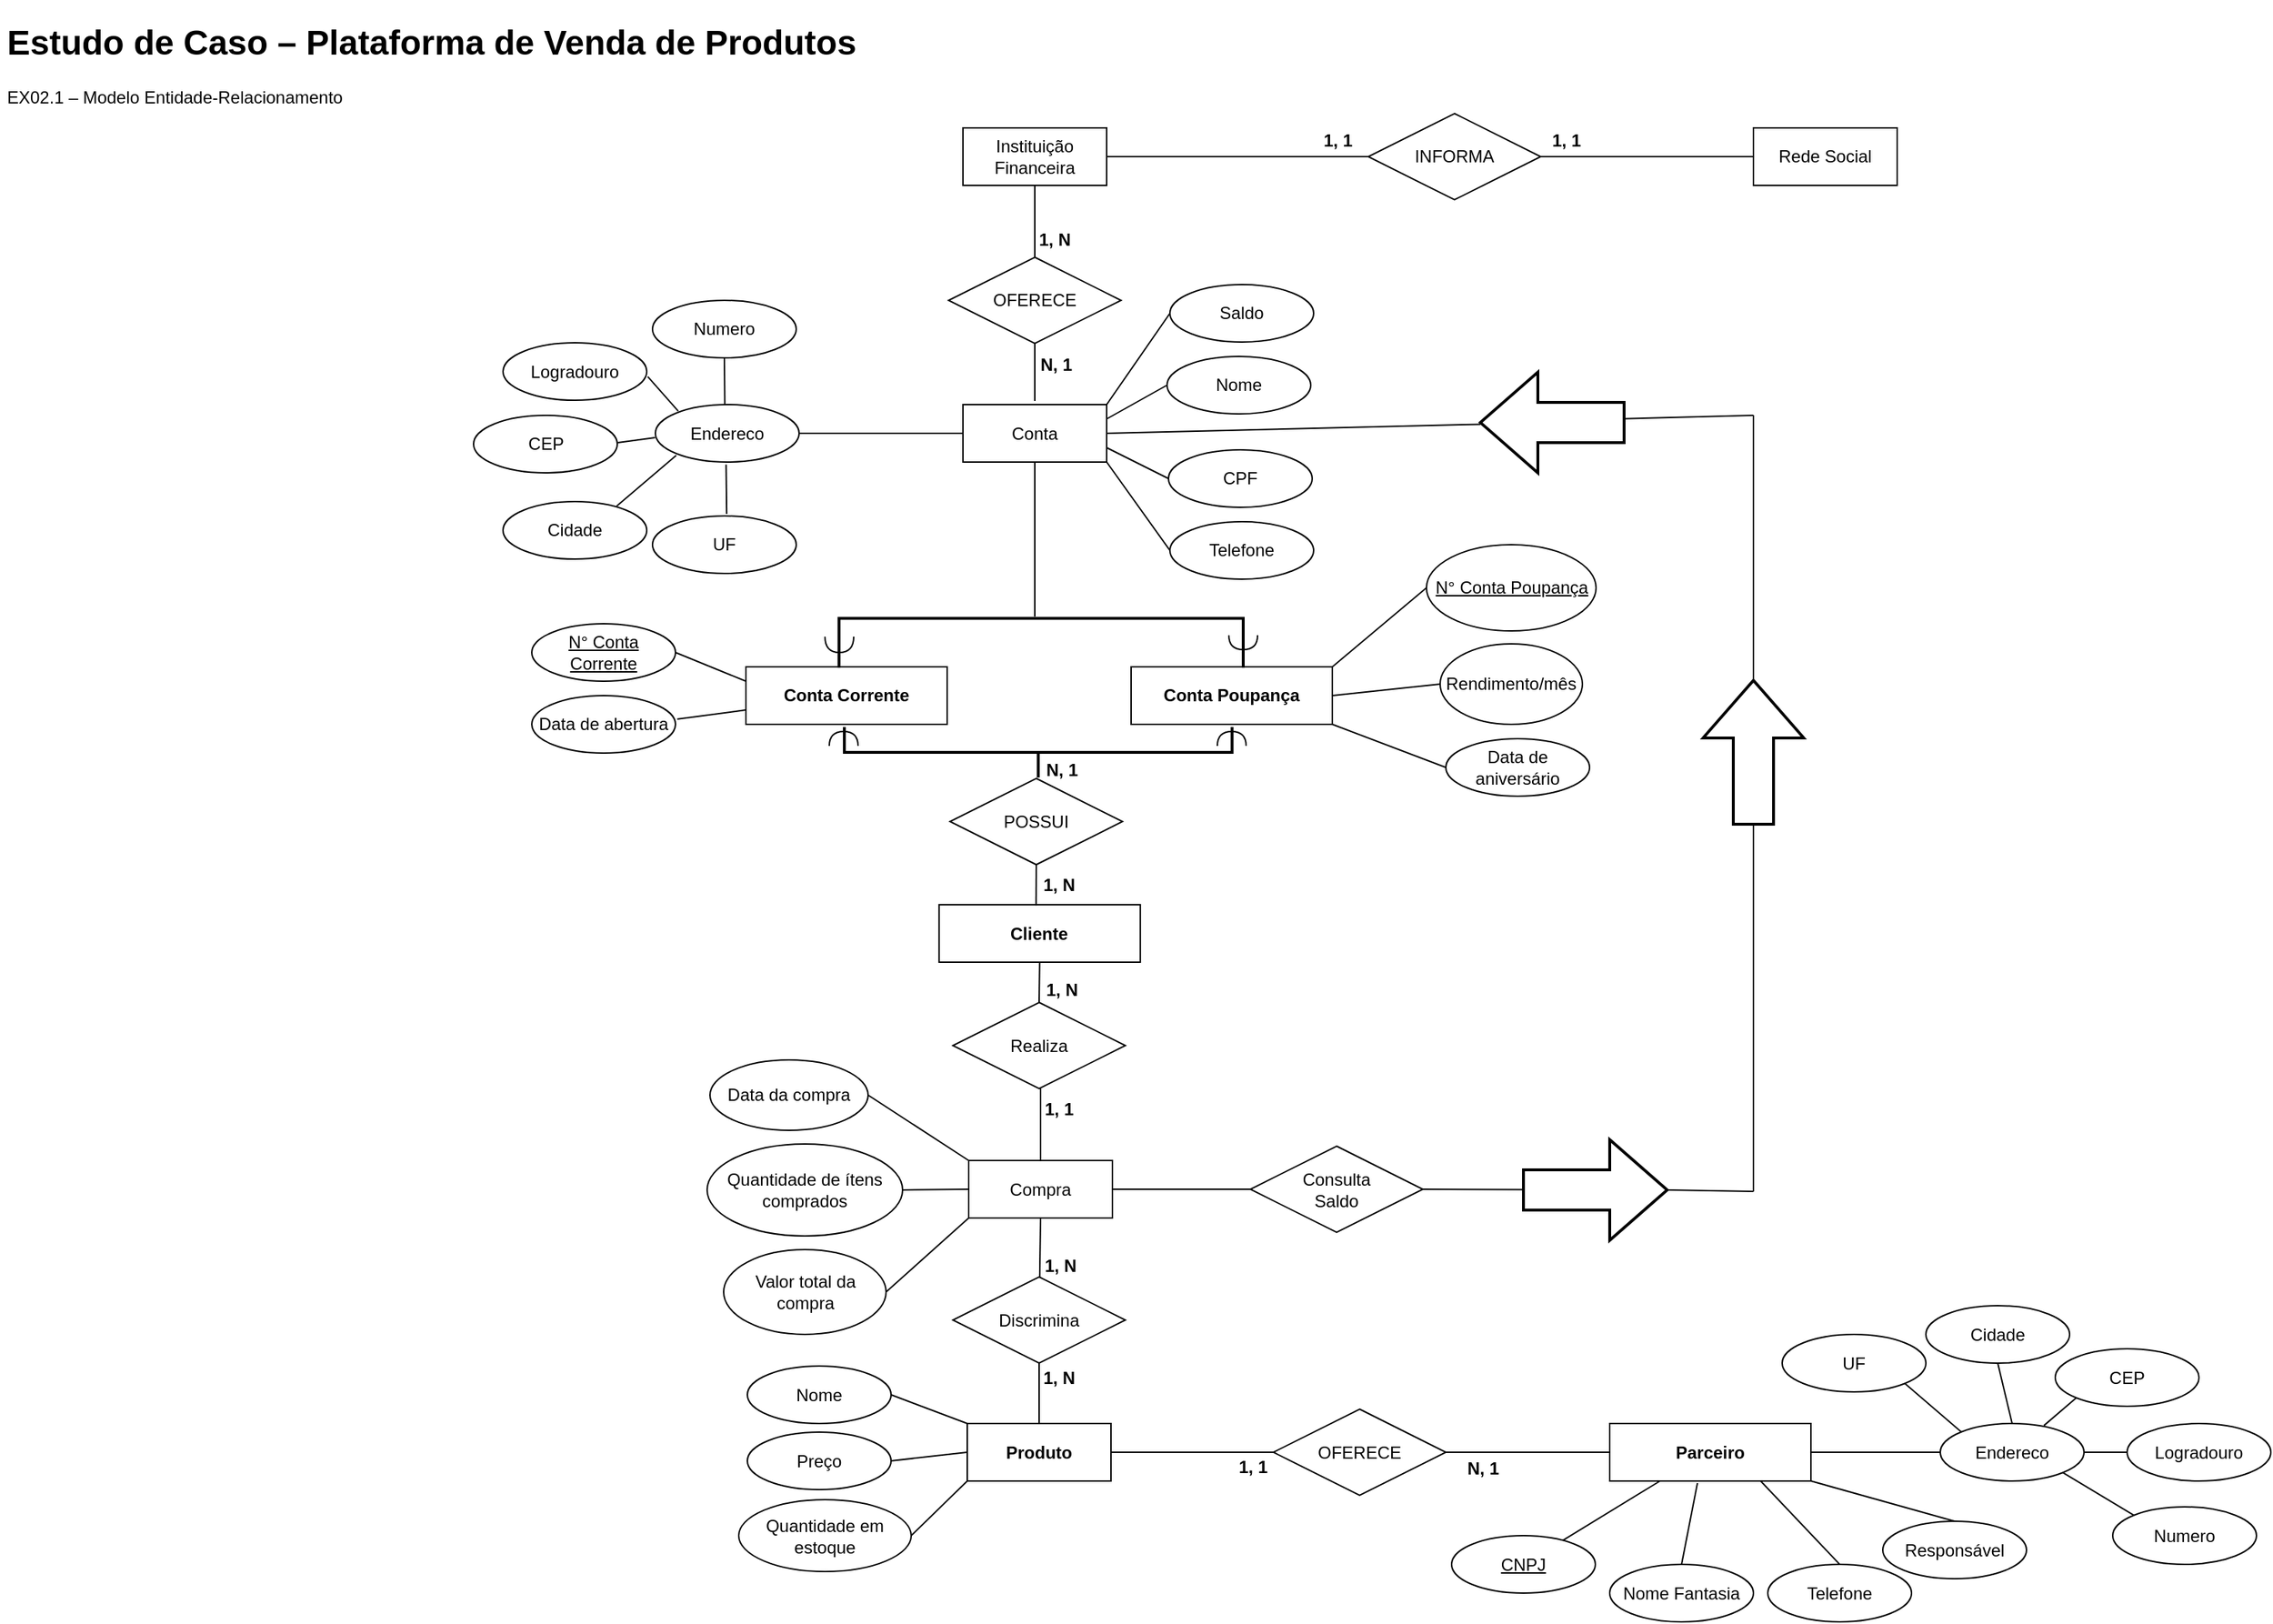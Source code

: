 <mxfile version="21.0.6" type="github">
  <diagram id="R2lEEEUBdFMjLlhIrx00" name="ex02.1">
    <mxGraphModel dx="1912" dy="1069" grid="1" gridSize="10" guides="1" tooltips="1" connect="1" arrows="1" fold="1" page="1" pageScale="1" pageWidth="1654" pageHeight="1169" math="0" shadow="0" extFonts="Permanent Marker^https://fonts.googleapis.com/css?family=Permanent+Marker">
      <root>
        <mxCell id="0" />
        <mxCell id="1" parent="0" />
        <mxCell id="QyBIE7QfDqZF5XDCJJQe-1" value="&lt;h1&gt;Estudo de Caso – Plataforma de Venda de Produtos&lt;/h1&gt;&lt;p&gt;EX02.1 – Modelo Entidade-Relacionamento&lt;/p&gt;" style="text;html=1;strokeColor=none;fillColor=none;spacing=5;spacingTop=-20;whiteSpace=wrap;overflow=hidden;rounded=0;" parent="1" vertex="1">
          <mxGeometry x="40" y="41" width="610" height="79" as="geometry" />
        </mxCell>
        <mxCell id="QyBIE7QfDqZF5XDCJJQe-38" value="&lt;b&gt;Cliente&lt;/b&gt;" style="whiteSpace=wrap;html=1;align=center;" parent="1" vertex="1">
          <mxGeometry x="693.38" y="660.5" width="140" height="40" as="geometry" />
        </mxCell>
        <mxCell id="QyBIE7QfDqZF5XDCJJQe-40" value="&lt;b&gt;Conta Poupança&lt;/b&gt;" style="whiteSpace=wrap;html=1;align=center;" parent="1" vertex="1">
          <mxGeometry x="827" y="495" width="140" height="40" as="geometry" />
        </mxCell>
        <mxCell id="QyBIE7QfDqZF5XDCJJQe-41" value="&lt;b&gt;Conta Corrente&lt;/b&gt;" style="whiteSpace=wrap;html=1;align=center;" parent="1" vertex="1">
          <mxGeometry x="559" y="495" width="140" height="40" as="geometry" />
        </mxCell>
        <mxCell id="QyBIE7QfDqZF5XDCJJQe-43" value="N° Conta Corrente" style="ellipse;whiteSpace=wrap;html=1;align=center;fontStyle=4;" parent="1" vertex="1">
          <mxGeometry x="410" y="465" width="100" height="40" as="geometry" />
        </mxCell>
        <mxCell id="QyBIE7QfDqZF5XDCJJQe-44" value="N° Conta Poupança" style="ellipse;whiteSpace=wrap;html=1;align=center;fontStyle=4;" parent="1" vertex="1">
          <mxGeometry x="1032.5" y="410" width="118" height="60" as="geometry" />
        </mxCell>
        <mxCell id="QyBIE7QfDqZF5XDCJJQe-45" value="Nome" style="ellipse;whiteSpace=wrap;html=1;align=center;" parent="1" vertex="1">
          <mxGeometry x="852" y="279" width="100" height="40" as="geometry" />
        </mxCell>
        <mxCell id="QyBIE7QfDqZF5XDCJJQe-46" value="Telefone" style="ellipse;whiteSpace=wrap;html=1;align=center;" parent="1" vertex="1">
          <mxGeometry x="854" y="394" width="100" height="40" as="geometry" />
        </mxCell>
        <mxCell id="QyBIE7QfDqZF5XDCJJQe-47" value="CPF" style="ellipse;whiteSpace=wrap;html=1;align=center;" parent="1" vertex="1">
          <mxGeometry x="853" y="344" width="100" height="40" as="geometry" />
        </mxCell>
        <mxCell id="QyBIE7QfDqZF5XDCJJQe-48" value="Endereco" style="ellipse;whiteSpace=wrap;html=1;align=center;" parent="1" vertex="1">
          <mxGeometry x="496" y="312.5" width="100" height="40" as="geometry" />
        </mxCell>
        <mxCell id="QyBIE7QfDqZF5XDCJJQe-49" value="Logradouro" style="ellipse;whiteSpace=wrap;html=1;align=center;" parent="1" vertex="1">
          <mxGeometry x="390" y="269.5" width="100" height="40" as="geometry" />
        </mxCell>
        <mxCell id="QyBIE7QfDqZF5XDCJJQe-50" value="Numero" style="ellipse;whiteSpace=wrap;html=1;align=center;" parent="1" vertex="1">
          <mxGeometry x="494" y="240" width="100" height="40" as="geometry" />
        </mxCell>
        <mxCell id="QyBIE7QfDqZF5XDCJJQe-51" value="CEP" style="ellipse;whiteSpace=wrap;html=1;align=center;" parent="1" vertex="1">
          <mxGeometry x="369.5" y="320" width="100" height="40" as="geometry" />
        </mxCell>
        <mxCell id="QyBIE7QfDqZF5XDCJJQe-52" value="Cidade" style="ellipse;whiteSpace=wrap;html=1;align=center;" parent="1" vertex="1">
          <mxGeometry x="390" y="380" width="100" height="40" as="geometry" />
        </mxCell>
        <mxCell id="QyBIE7QfDqZF5XDCJJQe-53" value="UF" style="ellipse;whiteSpace=wrap;html=1;align=center;" parent="1" vertex="1">
          <mxGeometry x="494" y="390" width="100" height="40" as="geometry" />
        </mxCell>
        <mxCell id="QyBIE7QfDqZF5XDCJJQe-88" value="Data de abertura" style="ellipse;whiteSpace=wrap;html=1;align=center;" parent="1" vertex="1">
          <mxGeometry x="410" y="515" width="100" height="40" as="geometry" />
        </mxCell>
        <mxCell id="QyBIE7QfDqZF5XDCJJQe-90" value="Data de aniversário" style="ellipse;whiteSpace=wrap;html=1;align=center;" parent="1" vertex="1">
          <mxGeometry x="1046" y="545" width="100" height="40" as="geometry" />
        </mxCell>
        <mxCell id="QyBIE7QfDqZF5XDCJJQe-91" value="Rendimento/mês" style="ellipse;whiteSpace=wrap;html=1;align=center;" parent="1" vertex="1">
          <mxGeometry x="1042" y="479" width="99" height="56" as="geometry" />
        </mxCell>
        <mxCell id="QyBIE7QfDqZF5XDCJJQe-97" value="&lt;b&gt;Parceiro&lt;/b&gt;" style="whiteSpace=wrap;html=1;align=center;" parent="1" vertex="1">
          <mxGeometry x="1160" y="1021.5" width="140" height="40" as="geometry" />
        </mxCell>
        <mxCell id="QyBIE7QfDqZF5XDCJJQe-98" value="CNPJ" style="ellipse;whiteSpace=wrap;html=1;align=center;fontStyle=4;" parent="1" vertex="1">
          <mxGeometry x="1050" y="1099.5" width="100" height="40" as="geometry" />
        </mxCell>
        <mxCell id="QyBIE7QfDqZF5XDCJJQe-99" value="Nome Fantasia" style="ellipse;whiteSpace=wrap;html=1;align=center;" parent="1" vertex="1">
          <mxGeometry x="1160" y="1119.5" width="100" height="40" as="geometry" />
        </mxCell>
        <mxCell id="QyBIE7QfDqZF5XDCJJQe-100" value="Telefone" style="ellipse;whiteSpace=wrap;html=1;align=center;" parent="1" vertex="1">
          <mxGeometry x="1270" y="1119.5" width="100" height="40" as="geometry" />
        </mxCell>
        <mxCell id="QyBIE7QfDqZF5XDCJJQe-101" value="Responsável" style="ellipse;whiteSpace=wrap;html=1;align=center;" parent="1" vertex="1">
          <mxGeometry x="1350" y="1089.5" width="100" height="40" as="geometry" />
        </mxCell>
        <mxCell id="QyBIE7QfDqZF5XDCJJQe-102" value="Endereco" style="ellipse;whiteSpace=wrap;html=1;align=center;" parent="1" vertex="1">
          <mxGeometry x="1390" y="1021.5" width="100" height="40" as="geometry" />
        </mxCell>
        <mxCell id="QyBIE7QfDqZF5XDCJJQe-103" value="Logradouro" style="ellipse;whiteSpace=wrap;html=1;align=center;" parent="1" vertex="1">
          <mxGeometry x="1520" y="1021.5" width="100" height="40" as="geometry" />
        </mxCell>
        <mxCell id="QyBIE7QfDqZF5XDCJJQe-104" value="Numero" style="ellipse;whiteSpace=wrap;html=1;align=center;" parent="1" vertex="1">
          <mxGeometry x="1510" y="1079.5" width="100" height="40" as="geometry" />
        </mxCell>
        <mxCell id="QyBIE7QfDqZF5XDCJJQe-105" value="CEP" style="ellipse;whiteSpace=wrap;html=1;align=center;" parent="1" vertex="1">
          <mxGeometry x="1470" y="969.5" width="100" height="40" as="geometry" />
        </mxCell>
        <mxCell id="QyBIE7QfDqZF5XDCJJQe-106" value="Cidade" style="ellipse;whiteSpace=wrap;html=1;align=center;" parent="1" vertex="1">
          <mxGeometry x="1380" y="939.5" width="100" height="40" as="geometry" />
        </mxCell>
        <mxCell id="QyBIE7QfDqZF5XDCJJQe-107" value="UF" style="ellipse;whiteSpace=wrap;html=1;align=center;" parent="1" vertex="1">
          <mxGeometry x="1280" y="959.5" width="100" height="40" as="geometry" />
        </mxCell>
        <mxCell id="QyBIE7QfDqZF5XDCJJQe-108" value="" style="endArrow=none;html=1;rounded=0;exitX=1;exitY=1;exitDx=0;exitDy=0;entryX=0;entryY=0;entryDx=0;entryDy=0;" parent="1" source="QyBIE7QfDqZF5XDCJJQe-107" target="QyBIE7QfDqZF5XDCJJQe-102" edge="1">
          <mxGeometry relative="1" as="geometry">
            <mxPoint x="1570" y="1199.5" as="sourcePoint" />
            <mxPoint x="1730" y="1199.5" as="targetPoint" />
          </mxGeometry>
        </mxCell>
        <mxCell id="QyBIE7QfDqZF5XDCJJQe-109" value="" style="endArrow=none;html=1;rounded=0;exitX=0.5;exitY=1;exitDx=0;exitDy=0;entryX=0.5;entryY=0;entryDx=0;entryDy=0;" parent="1" source="QyBIE7QfDqZF5XDCJJQe-106" target="QyBIE7QfDqZF5XDCJJQe-102" edge="1">
          <mxGeometry relative="1" as="geometry">
            <mxPoint x="1570" y="1199.5" as="sourcePoint" />
            <mxPoint x="1440" y="1029.5" as="targetPoint" />
          </mxGeometry>
        </mxCell>
        <mxCell id="QyBIE7QfDqZF5XDCJJQe-110" value="" style="endArrow=none;html=1;rounded=0;exitX=0;exitY=1;exitDx=0;exitDy=0;entryX=0.721;entryY=0.036;entryDx=0;entryDy=0;entryPerimeter=0;" parent="1" source="QyBIE7QfDqZF5XDCJJQe-105" target="QyBIE7QfDqZF5XDCJJQe-102" edge="1">
          <mxGeometry relative="1" as="geometry">
            <mxPoint x="1570" y="1199.5" as="sourcePoint" />
            <mxPoint x="1470" y="1029.5" as="targetPoint" />
          </mxGeometry>
        </mxCell>
        <mxCell id="QyBIE7QfDqZF5XDCJJQe-111" value="" style="endArrow=none;html=1;rounded=0;exitX=0;exitY=0.5;exitDx=0;exitDy=0;entryX=1;entryY=0.5;entryDx=0;entryDy=0;" parent="1" source="QyBIE7QfDqZF5XDCJJQe-103" target="QyBIE7QfDqZF5XDCJJQe-102" edge="1">
          <mxGeometry relative="1" as="geometry">
            <mxPoint x="1537.7" y="1058.18" as="sourcePoint" />
            <mxPoint x="1730" y="1199.5" as="targetPoint" />
          </mxGeometry>
        </mxCell>
        <mxCell id="QyBIE7QfDqZF5XDCJJQe-112" value="" style="endArrow=none;html=1;rounded=0;exitX=1;exitY=1;exitDx=0;exitDy=0;entryX=0;entryY=0;entryDx=0;entryDy=0;" parent="1" source="QyBIE7QfDqZF5XDCJJQe-102" target="QyBIE7QfDqZF5XDCJJQe-104" edge="1">
          <mxGeometry relative="1" as="geometry">
            <mxPoint x="1570" y="1199.5" as="sourcePoint" />
            <mxPoint x="1730" y="1199.5" as="targetPoint" />
          </mxGeometry>
        </mxCell>
        <mxCell id="QyBIE7QfDqZF5XDCJJQe-113" value="" style="endArrow=none;html=1;rounded=0;exitX=1;exitY=0.5;exitDx=0;exitDy=0;entryX=0;entryY=0.5;entryDx=0;entryDy=0;" parent="1" source="QyBIE7QfDqZF5XDCJJQe-97" target="QyBIE7QfDqZF5XDCJJQe-102" edge="1">
          <mxGeometry relative="1" as="geometry">
            <mxPoint x="1423" y="1149.5" as="sourcePoint" />
            <mxPoint x="1380" y="1089.5" as="targetPoint" />
          </mxGeometry>
        </mxCell>
        <mxCell id="QyBIE7QfDqZF5XDCJJQe-115" value="" style="endArrow=none;html=1;rounded=0;entryX=0.5;entryY=0;entryDx=0;entryDy=0;exitX=1;exitY=1;exitDx=0;exitDy=0;" parent="1" source="QyBIE7QfDqZF5XDCJJQe-97" target="QyBIE7QfDqZF5XDCJJQe-101" edge="1">
          <mxGeometry relative="1" as="geometry">
            <mxPoint x="940" y="969.5" as="sourcePoint" />
            <mxPoint x="1100" y="969.5" as="targetPoint" />
          </mxGeometry>
        </mxCell>
        <mxCell id="QyBIE7QfDqZF5XDCJJQe-117" value="" style="endArrow=none;html=1;rounded=0;entryX=0.5;entryY=0;entryDx=0;entryDy=0;exitX=0.75;exitY=1;exitDx=0;exitDy=0;" parent="1" source="QyBIE7QfDqZF5XDCJJQe-97" target="QyBIE7QfDqZF5XDCJJQe-100" edge="1">
          <mxGeometry relative="1" as="geometry">
            <mxPoint x="940" y="969.5" as="sourcePoint" />
            <mxPoint x="1310" y="1119.5" as="targetPoint" />
          </mxGeometry>
        </mxCell>
        <mxCell id="QyBIE7QfDqZF5XDCJJQe-118" value="" style="endArrow=none;html=1;rounded=0;entryX=0.5;entryY=0;entryDx=0;entryDy=0;exitX=0.436;exitY=1.036;exitDx=0;exitDy=0;exitPerimeter=0;" parent="1" source="QyBIE7QfDqZF5XDCJJQe-97" target="QyBIE7QfDqZF5XDCJJQe-99" edge="1">
          <mxGeometry relative="1" as="geometry">
            <mxPoint x="940" y="969.5" as="sourcePoint" />
            <mxPoint x="1200" y="1119.5" as="targetPoint" />
          </mxGeometry>
        </mxCell>
        <mxCell id="QyBIE7QfDqZF5XDCJJQe-119" value="" style="endArrow=none;html=1;rounded=0;exitX=0.25;exitY=1;exitDx=0;exitDy=0;" parent="1" source="QyBIE7QfDqZF5XDCJJQe-97" target="QyBIE7QfDqZF5XDCJJQe-98" edge="1">
          <mxGeometry relative="1" as="geometry">
            <mxPoint x="940" y="969.5" as="sourcePoint" />
            <mxPoint x="1100" y="969.5" as="targetPoint" />
          </mxGeometry>
        </mxCell>
        <mxCell id="QyBIE7QfDqZF5XDCJJQe-121" value="POSSUI" style="shape=rhombus;perimeter=rhombusPerimeter;whiteSpace=wrap;html=1;align=center;" parent="1" vertex="1">
          <mxGeometry x="701" y="572.63" width="120" height="60" as="geometry" />
        </mxCell>
        <mxCell id="QyBIE7QfDqZF5XDCJJQe-128" value="&lt;b&gt;N, 1&lt;/b&gt;" style="text;html=1;strokeColor=none;fillColor=none;align=center;verticalAlign=middle;whiteSpace=wrap;rounded=0;" parent="1" vertex="1">
          <mxGeometry x="749" y="552" width="60" height="30" as="geometry" />
        </mxCell>
        <mxCell id="QyBIE7QfDqZF5XDCJJQe-130" value="&lt;b&gt;1, N&lt;/b&gt;" style="text;html=1;strokeColor=none;fillColor=none;align=center;verticalAlign=middle;whiteSpace=wrap;rounded=0;" parent="1" vertex="1">
          <mxGeometry x="747" y="631.63" width="60" height="30" as="geometry" />
        </mxCell>
        <mxCell id="QyBIE7QfDqZF5XDCJJQe-134" value="OFERECE" style="shape=rhombus;perimeter=rhombusPerimeter;whiteSpace=wrap;html=1;align=center;" parent="1" vertex="1">
          <mxGeometry x="926" y="1011.5" width="120" height="60" as="geometry" />
        </mxCell>
        <mxCell id="QyBIE7QfDqZF5XDCJJQe-136" value="" style="endArrow=none;html=1;rounded=0;exitX=1;exitY=0.5;exitDx=0;exitDy=0;entryX=0;entryY=0.5;entryDx=0;entryDy=0;" parent="1" source="QyBIE7QfDqZF5XDCJJQe-134" target="QyBIE7QfDqZF5XDCJJQe-97" edge="1">
          <mxGeometry relative="1" as="geometry">
            <mxPoint x="1185" y="829.5" as="sourcePoint" />
            <mxPoint x="1345" y="829.5" as="targetPoint" />
          </mxGeometry>
        </mxCell>
        <mxCell id="QyBIE7QfDqZF5XDCJJQe-137" value="&lt;b&gt;Produto&lt;/b&gt;" style="whiteSpace=wrap;html=1;align=center;" parent="1" vertex="1">
          <mxGeometry x="713" y="1021.5" width="100" height="40" as="geometry" />
        </mxCell>
        <mxCell id="QyBIE7QfDqZF5XDCJJQe-138" value="" style="endArrow=none;html=1;rounded=0;exitX=0;exitY=0.5;exitDx=0;exitDy=0;entryX=1;entryY=0.5;entryDx=0;entryDy=0;" parent="1" source="QyBIE7QfDqZF5XDCJJQe-134" target="QyBIE7QfDqZF5XDCJJQe-137" edge="1">
          <mxGeometry relative="1" as="geometry">
            <mxPoint x="1185" y="829.5" as="sourcePoint" />
            <mxPoint x="1345" y="829.5" as="targetPoint" />
          </mxGeometry>
        </mxCell>
        <mxCell id="QyBIE7QfDqZF5XDCJJQe-139" value="&lt;b&gt;N, 1&lt;/b&gt;" style="text;html=1;strokeColor=none;fillColor=none;align=center;verticalAlign=middle;whiteSpace=wrap;rounded=0;" parent="1" vertex="1">
          <mxGeometry x="1042" y="1037.5" width="60" height="30" as="geometry" />
        </mxCell>
        <mxCell id="QyBIE7QfDqZF5XDCJJQe-140" value="&lt;b&gt;1, 1&lt;/b&gt;" style="text;html=1;strokeColor=none;fillColor=none;align=center;verticalAlign=middle;whiteSpace=wrap;rounded=0;" parent="1" vertex="1">
          <mxGeometry x="882" y="1036.5" width="60" height="30" as="geometry" />
        </mxCell>
        <mxCell id="QyBIE7QfDqZF5XDCJJQe-142" value="Quantidade em estoque" style="ellipse;whiteSpace=wrap;html=1;align=center;" parent="1" vertex="1">
          <mxGeometry x="554" y="1074.5" width="120" height="50" as="geometry" />
        </mxCell>
        <mxCell id="QyBIE7QfDqZF5XDCJJQe-144" value="Preço" style="ellipse;whiteSpace=wrap;html=1;align=center;" parent="1" vertex="1">
          <mxGeometry x="560" y="1027.5" width="100" height="40" as="geometry" />
        </mxCell>
        <mxCell id="QyBIE7QfDqZF5XDCJJQe-145" value="Nome" style="ellipse;whiteSpace=wrap;html=1;align=center;" parent="1" vertex="1">
          <mxGeometry x="560" y="981.5" width="100" height="40" as="geometry" />
        </mxCell>
        <mxCell id="QyBIE7QfDqZF5XDCJJQe-155" value="&lt;b&gt;1, N&lt;/b&gt;" style="text;html=1;strokeColor=none;fillColor=none;align=center;verticalAlign=middle;whiteSpace=wrap;rounded=0;" parent="1" vertex="1">
          <mxGeometry x="748" y="896.5" width="60" height="30" as="geometry" />
        </mxCell>
        <mxCell id="QyBIE7QfDqZF5XDCJJQe-157" value="Compra" style="whiteSpace=wrap;html=1;align=center;" parent="1" vertex="1">
          <mxGeometry x="714" y="838.5" width="100" height="40" as="geometry" />
        </mxCell>
        <mxCell id="QyBIE7QfDqZF5XDCJJQe-158" value="Realiza" style="shape=rhombus;perimeter=rhombusPerimeter;whiteSpace=wrap;html=1;align=center;" parent="1" vertex="1">
          <mxGeometry x="703" y="728.5" width="120" height="60" as="geometry" />
        </mxCell>
        <mxCell id="QyBIE7QfDqZF5XDCJJQe-161" value="" style="endArrow=none;html=1;rounded=0;exitX=0.5;exitY=1;exitDx=0;exitDy=0;entryX=0.5;entryY=0;entryDx=0;entryDy=0;" parent="1" target="QyBIE7QfDqZF5XDCJJQe-157" edge="1">
          <mxGeometry relative="1" as="geometry">
            <mxPoint x="764" y="788.5" as="sourcePoint" />
            <mxPoint x="904" y="978.5" as="targetPoint" />
          </mxGeometry>
        </mxCell>
        <mxCell id="QyBIE7QfDqZF5XDCJJQe-162" style="edgeStyle=orthogonalEdgeStyle;rounded=0;orthogonalLoop=1;jettySize=auto;html=1;exitX=0.5;exitY=1;exitDx=0;exitDy=0;" parent="1" edge="1">
          <mxGeometry relative="1" as="geometry">
            <mxPoint x="473" y="918.5" as="sourcePoint" />
            <mxPoint x="473" y="918.5" as="targetPoint" />
          </mxGeometry>
        </mxCell>
        <mxCell id="QyBIE7QfDqZF5XDCJJQe-164" value="&lt;b&gt;1, N&lt;/b&gt;" style="text;html=1;strokeColor=none;fillColor=none;align=center;verticalAlign=middle;whiteSpace=wrap;rounded=0;" parent="1" vertex="1">
          <mxGeometry x="749" y="705" width="60" height="30" as="geometry" />
        </mxCell>
        <mxCell id="QyBIE7QfDqZF5XDCJJQe-165" value="&lt;b&gt;1, 1&lt;/b&gt;" style="text;html=1;strokeColor=none;fillColor=none;align=center;verticalAlign=middle;whiteSpace=wrap;rounded=0;" parent="1" vertex="1">
          <mxGeometry x="747" y="787.5" width="60" height="30" as="geometry" />
        </mxCell>
        <mxCell id="QyBIE7QfDqZF5XDCJJQe-166" value="Discrimina" style="shape=rhombus;perimeter=rhombusPerimeter;whiteSpace=wrap;html=1;align=center;" parent="1" vertex="1">
          <mxGeometry x="703" y="919.5" width="120" height="60" as="geometry" />
        </mxCell>
        <mxCell id="QyBIE7QfDqZF5XDCJJQe-167" value="" style="endArrow=none;html=1;rounded=0;exitX=0.5;exitY=1;exitDx=0;exitDy=0;" parent="1" source="QyBIE7QfDqZF5XDCJJQe-157" target="QyBIE7QfDqZF5XDCJJQe-166" edge="1">
          <mxGeometry relative="1" as="geometry">
            <mxPoint x="744" y="978.5" as="sourcePoint" />
            <mxPoint x="904" y="978.5" as="targetPoint" />
          </mxGeometry>
        </mxCell>
        <mxCell id="QyBIE7QfDqZF5XDCJJQe-169" value="&lt;b&gt;1, N&lt;/b&gt;" style="text;html=1;strokeColor=none;fillColor=none;align=center;verticalAlign=middle;whiteSpace=wrap;rounded=0;" parent="1" vertex="1">
          <mxGeometry x="747" y="974.5" width="60" height="30" as="geometry" />
        </mxCell>
        <mxCell id="QyBIE7QfDqZF5XDCJJQe-170" value="Data da compra" style="ellipse;whiteSpace=wrap;html=1;align=center;" parent="1" vertex="1">
          <mxGeometry x="534" y="768.5" width="110" height="49" as="geometry" />
        </mxCell>
        <mxCell id="QyBIE7QfDqZF5XDCJJQe-171" value="Quantidade de ítens comprados" style="ellipse;whiteSpace=wrap;html=1;align=center;" parent="1" vertex="1">
          <mxGeometry x="532" y="827" width="136" height="64" as="geometry" />
        </mxCell>
        <mxCell id="QyBIE7QfDqZF5XDCJJQe-172" value="Valor total da compra" style="ellipse;whiteSpace=wrap;html=1;align=center;" parent="1" vertex="1">
          <mxGeometry x="543.5" y="900.5" width="113" height="59" as="geometry" />
        </mxCell>
        <mxCell id="QyBIE7QfDqZF5XDCJJQe-174" value="" style="endArrow=none;html=1;rounded=0;exitX=1;exitY=0.5;exitDx=0;exitDy=0;entryX=0;entryY=1;entryDx=0;entryDy=0;" parent="1" source="QyBIE7QfDqZF5XDCJJQe-172" target="QyBIE7QfDqZF5XDCJJQe-157" edge="1">
          <mxGeometry relative="1" as="geometry">
            <mxPoint x="744" y="958.5" as="sourcePoint" />
            <mxPoint x="904" y="958.5" as="targetPoint" />
          </mxGeometry>
        </mxCell>
        <mxCell id="QyBIE7QfDqZF5XDCJJQe-175" value="" style="endArrow=none;html=1;rounded=0;exitX=1;exitY=0.5;exitDx=0;exitDy=0;entryX=0;entryY=0.5;entryDx=0;entryDy=0;" parent="1" source="QyBIE7QfDqZF5XDCJJQe-171" target="QyBIE7QfDqZF5XDCJJQe-157" edge="1">
          <mxGeometry relative="1" as="geometry">
            <mxPoint x="744" y="958.5" as="sourcePoint" />
            <mxPoint x="904" y="958.5" as="targetPoint" />
          </mxGeometry>
        </mxCell>
        <mxCell id="QyBIE7QfDqZF5XDCJJQe-176" value="" style="endArrow=none;html=1;rounded=0;exitX=1;exitY=0.5;exitDx=0;exitDy=0;entryX=0;entryY=0;entryDx=0;entryDy=0;" parent="1" source="QyBIE7QfDqZF5XDCJJQe-170" target="QyBIE7QfDqZF5XDCJJQe-157" edge="1">
          <mxGeometry relative="1" as="geometry">
            <mxPoint x="744" y="958.5" as="sourcePoint" />
            <mxPoint x="904" y="958.5" as="targetPoint" />
          </mxGeometry>
        </mxCell>
        <mxCell id="E-SJOYUKWzb-QZpAp5bJ-2" value="Instituição Financeira" style="whiteSpace=wrap;html=1;align=center;" vertex="1" parent="1">
          <mxGeometry x="710" y="120" width="100" height="40" as="geometry" />
        </mxCell>
        <mxCell id="E-SJOYUKWzb-QZpAp5bJ-3" value="Rede Social" style="whiteSpace=wrap;html=1;align=center;" vertex="1" parent="1">
          <mxGeometry x="1260" y="120" width="100" height="40" as="geometry" />
        </mxCell>
        <mxCell id="E-SJOYUKWzb-QZpAp5bJ-4" value="INFORMA" style="shape=rhombus;perimeter=rhombusPerimeter;whiteSpace=wrap;html=1;align=center;" vertex="1" parent="1">
          <mxGeometry x="992" y="110" width="120" height="60" as="geometry" />
        </mxCell>
        <mxCell id="E-SJOYUKWzb-QZpAp5bJ-5" value="" style="endArrow=none;html=1;rounded=0;exitX=1;exitY=0.5;exitDx=0;exitDy=0;entryX=0;entryY=0.5;entryDx=0;entryDy=0;" edge="1" parent="1" source="E-SJOYUKWzb-QZpAp5bJ-2" target="E-SJOYUKWzb-QZpAp5bJ-4">
          <mxGeometry relative="1" as="geometry">
            <mxPoint x="750" y="350" as="sourcePoint" />
            <mxPoint x="910" y="350" as="targetPoint" />
          </mxGeometry>
        </mxCell>
        <mxCell id="E-SJOYUKWzb-QZpAp5bJ-6" value="" style="endArrow=none;html=1;rounded=0;entryX=0;entryY=0.5;entryDx=0;entryDy=0;exitX=1;exitY=0.5;exitDx=0;exitDy=0;" edge="1" parent="1" source="E-SJOYUKWzb-QZpAp5bJ-4" target="E-SJOYUKWzb-QZpAp5bJ-3">
          <mxGeometry relative="1" as="geometry">
            <mxPoint x="1110" y="140" as="sourcePoint" />
            <mxPoint x="910" y="350" as="targetPoint" />
          </mxGeometry>
        </mxCell>
        <mxCell id="E-SJOYUKWzb-QZpAp5bJ-7" value="OFERECE" style="shape=rhombus;perimeter=rhombusPerimeter;whiteSpace=wrap;html=1;align=center;" vertex="1" parent="1">
          <mxGeometry x="700" y="210" width="120" height="60" as="geometry" />
        </mxCell>
        <mxCell id="E-SJOYUKWzb-QZpAp5bJ-9" value="" style="endArrow=none;html=1;rounded=0;exitX=0.5;exitY=1;exitDx=0;exitDy=0;entryX=0.5;entryY=0;entryDx=0;entryDy=0;" edge="1" parent="1" source="E-SJOYUKWzb-QZpAp5bJ-2" target="E-SJOYUKWzb-QZpAp5bJ-7">
          <mxGeometry relative="1" as="geometry">
            <mxPoint x="750" y="350" as="sourcePoint" />
            <mxPoint x="910" y="350" as="targetPoint" />
          </mxGeometry>
        </mxCell>
        <mxCell id="E-SJOYUKWzb-QZpAp5bJ-10" value="Conta" style="whiteSpace=wrap;html=1;align=center;" vertex="1" parent="1">
          <mxGeometry x="710" y="312.5" width="100" height="40" as="geometry" />
        </mxCell>
        <mxCell id="E-SJOYUKWzb-QZpAp5bJ-12" value="" style="endArrow=none;html=1;rounded=0;exitX=0.5;exitY=1;exitDx=0;exitDy=0;" edge="1" parent="1" source="E-SJOYUKWzb-QZpAp5bJ-7">
          <mxGeometry relative="1" as="geometry">
            <mxPoint x="900" y="240" as="sourcePoint" />
            <mxPoint x="760" y="310" as="targetPoint" />
          </mxGeometry>
        </mxCell>
        <mxCell id="E-SJOYUKWzb-QZpAp5bJ-13" value="&lt;b&gt;1, N&lt;/b&gt;" style="text;html=1;strokeColor=none;fillColor=none;align=center;verticalAlign=middle;whiteSpace=wrap;rounded=0;" vertex="1" parent="1">
          <mxGeometry x="744" y="183" width="60" height="30" as="geometry" />
        </mxCell>
        <mxCell id="E-SJOYUKWzb-QZpAp5bJ-14" value="&lt;b&gt;N, 1&lt;/b&gt;" style="text;html=1;strokeColor=none;fillColor=none;align=center;verticalAlign=middle;whiteSpace=wrap;rounded=0;" vertex="1" parent="1">
          <mxGeometry x="745" y="269.5" width="60" height="30" as="geometry" />
        </mxCell>
        <mxCell id="E-SJOYUKWzb-QZpAp5bJ-15" value="&lt;b&gt;1, 1&lt;/b&gt;" style="text;html=1;strokeColor=none;fillColor=none;align=center;verticalAlign=middle;whiteSpace=wrap;rounded=0;" vertex="1" parent="1">
          <mxGeometry x="941" y="114" width="60" height="30" as="geometry" />
        </mxCell>
        <mxCell id="E-SJOYUKWzb-QZpAp5bJ-16" value="&lt;b&gt;1, 1&lt;/b&gt;" style="text;html=1;strokeColor=none;fillColor=none;align=center;verticalAlign=middle;whiteSpace=wrap;rounded=0;" vertex="1" parent="1">
          <mxGeometry x="1100" y="114" width="60" height="30" as="geometry" />
        </mxCell>
        <mxCell id="E-SJOYUKWzb-QZpAp5bJ-17" value="" style="endArrow=none;html=1;rounded=0;exitX=1;exitY=0.5;exitDx=0;exitDy=0;entryX=0;entryY=0.5;entryDx=0;entryDy=0;" edge="1" parent="1" source="QyBIE7QfDqZF5XDCJJQe-48" target="E-SJOYUKWzb-QZpAp5bJ-10">
          <mxGeometry relative="1" as="geometry">
            <mxPoint x="640" y="650" as="sourcePoint" />
            <mxPoint x="800" y="650" as="targetPoint" />
          </mxGeometry>
        </mxCell>
        <mxCell id="E-SJOYUKWzb-QZpAp5bJ-18" value="" style="endArrow=none;html=1;rounded=0;exitX=0.5;exitY=1;exitDx=0;exitDy=0;entryX=0.483;entryY=0.007;entryDx=0;entryDy=0;entryPerimeter=0;" edge="1" parent="1" source="QyBIE7QfDqZF5XDCJJQe-50" target="QyBIE7QfDqZF5XDCJJQe-48">
          <mxGeometry relative="1" as="geometry">
            <mxPoint x="640" y="650" as="sourcePoint" />
            <mxPoint x="624" y="310" as="targetPoint" />
          </mxGeometry>
        </mxCell>
        <mxCell id="E-SJOYUKWzb-QZpAp5bJ-19" value="" style="endArrow=none;html=1;rounded=0;exitX=1.007;exitY=0.588;exitDx=0;exitDy=0;exitPerimeter=0;entryX=0.159;entryY=0.113;entryDx=0;entryDy=0;entryPerimeter=0;" edge="1" parent="1" source="QyBIE7QfDqZF5XDCJJQe-49" target="QyBIE7QfDqZF5XDCJJQe-48">
          <mxGeometry relative="1" as="geometry">
            <mxPoint x="480" y="320" as="sourcePoint" />
            <mxPoint x="640" y="320" as="targetPoint" />
          </mxGeometry>
        </mxCell>
        <mxCell id="E-SJOYUKWzb-QZpAp5bJ-20" value="" style="endArrow=none;html=1;rounded=0;exitX=1.003;exitY=0.475;exitDx=0;exitDy=0;exitPerimeter=0;entryX=-0.002;entryY=0.576;entryDx=0;entryDy=0;entryPerimeter=0;" edge="1" parent="1" source="QyBIE7QfDqZF5XDCJJQe-51" target="QyBIE7QfDqZF5XDCJJQe-48">
          <mxGeometry relative="1" as="geometry">
            <mxPoint x="560" y="320" as="sourcePoint" />
            <mxPoint x="720" y="320" as="targetPoint" />
          </mxGeometry>
        </mxCell>
        <mxCell id="E-SJOYUKWzb-QZpAp5bJ-21" value="" style="endArrow=none;html=1;rounded=0;exitX=0.791;exitY=0.078;exitDx=0;exitDy=0;exitPerimeter=0;entryX=0.145;entryY=0.884;entryDx=0;entryDy=0;entryPerimeter=0;" edge="1" parent="1" source="QyBIE7QfDqZF5XDCJJQe-52" target="QyBIE7QfDqZF5XDCJJQe-48">
          <mxGeometry relative="1" as="geometry">
            <mxPoint x="560" y="320" as="sourcePoint" />
            <mxPoint x="720" y="320" as="targetPoint" />
          </mxGeometry>
        </mxCell>
        <mxCell id="E-SJOYUKWzb-QZpAp5bJ-22" value="" style="endArrow=none;html=1;rounded=0;entryX=0.516;entryY=-0.035;entryDx=0;entryDy=0;entryPerimeter=0;exitX=0.492;exitY=1.045;exitDx=0;exitDy=0;exitPerimeter=0;" edge="1" parent="1" source="QyBIE7QfDqZF5XDCJJQe-48" target="QyBIE7QfDqZF5XDCJJQe-53">
          <mxGeometry relative="1" as="geometry">
            <mxPoint x="560" y="320" as="sourcePoint" />
            <mxPoint x="720" y="320" as="targetPoint" />
          </mxGeometry>
        </mxCell>
        <mxCell id="E-SJOYUKWzb-QZpAp5bJ-23" value="" style="endArrow=none;html=1;rounded=0;exitX=1;exitY=0.25;exitDx=0;exitDy=0;entryX=0;entryY=0.5;entryDx=0;entryDy=0;" edge="1" parent="1" source="E-SJOYUKWzb-QZpAp5bJ-10" target="QyBIE7QfDqZF5XDCJJQe-45">
          <mxGeometry relative="1" as="geometry">
            <mxPoint x="810" y="342.5" as="sourcePoint" />
            <mxPoint x="830" y="510" as="targetPoint" />
          </mxGeometry>
        </mxCell>
        <mxCell id="E-SJOYUKWzb-QZpAp5bJ-24" value="" style="endArrow=none;html=1;rounded=0;entryX=0;entryY=0.5;entryDx=0;entryDy=0;exitX=1;exitY=0.75;exitDx=0;exitDy=0;" edge="1" parent="1" source="E-SJOYUKWzb-QZpAp5bJ-10" target="QyBIE7QfDqZF5XDCJJQe-47">
          <mxGeometry relative="1" as="geometry">
            <mxPoint x="810" y="352.5" as="sourcePoint" />
            <mxPoint x="830" y="510" as="targetPoint" />
          </mxGeometry>
        </mxCell>
        <mxCell id="E-SJOYUKWzb-QZpAp5bJ-25" value="" style="endArrow=none;html=1;rounded=0;entryX=0;entryY=0.5;entryDx=0;entryDy=0;exitX=1;exitY=1;exitDx=0;exitDy=0;" edge="1" parent="1" source="E-SJOYUKWzb-QZpAp5bJ-10" target="QyBIE7QfDqZF5XDCJJQe-46">
          <mxGeometry relative="1" as="geometry">
            <mxPoint x="810" y="362.5" as="sourcePoint" />
            <mxPoint x="830" y="510" as="targetPoint" />
          </mxGeometry>
        </mxCell>
        <mxCell id="E-SJOYUKWzb-QZpAp5bJ-30" value="" style="endArrow=none;html=1;rounded=0;exitX=0.5;exitY=1;exitDx=0;exitDy=0;" edge="1" parent="1" source="E-SJOYUKWzb-QZpAp5bJ-10">
          <mxGeometry relative="1" as="geometry">
            <mxPoint x="570" y="590" as="sourcePoint" />
            <mxPoint x="760" y="460" as="targetPoint" />
          </mxGeometry>
        </mxCell>
        <mxCell id="E-SJOYUKWzb-QZpAp5bJ-38" value="Saldo" style="ellipse;whiteSpace=wrap;html=1;align=center;" vertex="1" parent="1">
          <mxGeometry x="854" y="229" width="100" height="40" as="geometry" />
        </mxCell>
        <mxCell id="E-SJOYUKWzb-QZpAp5bJ-39" value="" style="endArrow=none;html=1;rounded=0;entryX=0;entryY=0.5;entryDx=0;entryDy=0;exitX=1;exitY=0;exitDx=0;exitDy=0;" edge="1" parent="1" source="E-SJOYUKWzb-QZpAp5bJ-10" target="E-SJOYUKWzb-QZpAp5bJ-38">
          <mxGeometry relative="1" as="geometry">
            <mxPoint x="510" y="390" as="sourcePoint" />
            <mxPoint x="670" y="390" as="targetPoint" />
          </mxGeometry>
        </mxCell>
        <mxCell id="E-SJOYUKWzb-QZpAp5bJ-40" value="" style="endArrow=none;html=1;rounded=0;entryX=0;entryY=0.5;entryDx=0;entryDy=0;exitX=1;exitY=0;exitDx=0;exitDy=0;" edge="1" parent="1" source="QyBIE7QfDqZF5XDCJJQe-40" target="QyBIE7QfDqZF5XDCJJQe-44">
          <mxGeometry relative="1" as="geometry">
            <mxPoint x="820" y="515" as="sourcePoint" />
            <mxPoint x="980" y="515" as="targetPoint" />
          </mxGeometry>
        </mxCell>
        <mxCell id="E-SJOYUKWzb-QZpAp5bJ-43" value="" style="endArrow=none;html=1;rounded=0;exitX=1;exitY=0.5;exitDx=0;exitDy=0;entryX=0;entryY=0.5;entryDx=0;entryDy=0;" edge="1" parent="1" source="QyBIE7QfDqZF5XDCJJQe-40" target="QyBIE7QfDqZF5XDCJJQe-91">
          <mxGeometry relative="1" as="geometry">
            <mxPoint x="770" y="465" as="sourcePoint" />
            <mxPoint x="1030" y="515" as="targetPoint" />
          </mxGeometry>
        </mxCell>
        <mxCell id="E-SJOYUKWzb-QZpAp5bJ-44" value="" style="endArrow=none;html=1;rounded=0;entryX=0;entryY=0.5;entryDx=0;entryDy=0;exitX=1;exitY=1;exitDx=0;exitDy=0;" edge="1" parent="1" source="QyBIE7QfDqZF5XDCJJQe-40" target="QyBIE7QfDqZF5XDCJJQe-90">
          <mxGeometry relative="1" as="geometry">
            <mxPoint x="770" y="465" as="sourcePoint" />
            <mxPoint x="930" y="465" as="targetPoint" />
          </mxGeometry>
        </mxCell>
        <mxCell id="E-SJOYUKWzb-QZpAp5bJ-45" value="" style="endArrow=none;html=1;rounded=0;exitX=1;exitY=0.5;exitDx=0;exitDy=0;entryX=0;entryY=0.25;entryDx=0;entryDy=0;" edge="1" parent="1" source="QyBIE7QfDqZF5XDCJJQe-43" target="QyBIE7QfDqZF5XDCJJQe-41">
          <mxGeometry relative="1" as="geometry">
            <mxPoint x="480" y="465" as="sourcePoint" />
            <mxPoint x="559" y="505" as="targetPoint" />
          </mxGeometry>
        </mxCell>
        <mxCell id="E-SJOYUKWzb-QZpAp5bJ-46" value="" style="endArrow=none;html=1;rounded=0;exitX=1.012;exitY=0.41;exitDx=0;exitDy=0;exitPerimeter=0;entryX=0;entryY=0.75;entryDx=0;entryDy=0;" edge="1" parent="1" source="QyBIE7QfDqZF5XDCJJQe-88" target="QyBIE7QfDqZF5XDCJJQe-41">
          <mxGeometry relative="1" as="geometry">
            <mxPoint x="480" y="465" as="sourcePoint" />
            <mxPoint x="559" y="525" as="targetPoint" />
          </mxGeometry>
        </mxCell>
        <mxCell id="E-SJOYUKWzb-QZpAp5bJ-47" value="" style="strokeWidth=2;html=1;shape=mxgraph.flowchart.annotation_1;align=left;pointerEvents=1;rotation=90;" vertex="1" parent="1">
          <mxGeometry x="747.2" y="337.81" width="34.37" height="281.25" as="geometry" />
        </mxCell>
        <mxCell id="E-SJOYUKWzb-QZpAp5bJ-48" value="" style="shape=requiredInterface;html=1;verticalLabelPosition=bottom;sketch=0;rotation=90;" vertex="1" parent="1">
          <mxGeometry x="618.5" y="469.5" width="11" height="20" as="geometry" />
        </mxCell>
        <mxCell id="E-SJOYUKWzb-QZpAp5bJ-49" value="" style="shape=requiredInterface;html=1;verticalLabelPosition=bottom;sketch=0;rotation=90;" vertex="1" parent="1">
          <mxGeometry x="900" y="468" width="10" height="20" as="geometry" />
        </mxCell>
        <mxCell id="E-SJOYUKWzb-QZpAp5bJ-51" value="" style="endArrow=none;html=1;rounded=0;exitX=0.5;exitY=1;exitDx=0;exitDy=0;entryX=0.482;entryY=0.016;entryDx=0;entryDy=0;entryPerimeter=0;" edge="1" parent="1" source="QyBIE7QfDqZF5XDCJJQe-121" target="QyBIE7QfDqZF5XDCJJQe-38">
          <mxGeometry relative="1" as="geometry">
            <mxPoint x="910" y="768" as="sourcePoint" />
            <mxPoint x="1070" y="768" as="targetPoint" />
          </mxGeometry>
        </mxCell>
        <mxCell id="E-SJOYUKWzb-QZpAp5bJ-53" value="" style="strokeWidth=2;html=1;shape=mxgraph.flowchart.annotation_2;align=left;labelPosition=right;pointerEvents=1;rotation=-90;" vertex="1" parent="1">
          <mxGeometry x="744.82" y="419.57" width="35.12" height="269.75" as="geometry" />
        </mxCell>
        <mxCell id="E-SJOYUKWzb-QZpAp5bJ-55" value="" style="shape=requiredInterface;html=1;verticalLabelPosition=bottom;sketch=0;rotation=-90;" vertex="1" parent="1">
          <mxGeometry x="892" y="535" width="10" height="20" as="geometry" />
        </mxCell>
        <mxCell id="E-SJOYUKWzb-QZpAp5bJ-56" value="" style="shape=requiredInterface;html=1;verticalLabelPosition=bottom;sketch=0;rotation=-90;" vertex="1" parent="1">
          <mxGeometry x="622" y="535" width="10" height="20" as="geometry" />
        </mxCell>
        <mxCell id="E-SJOYUKWzb-QZpAp5bJ-58" value="" style="endArrow=none;html=1;rounded=0;entryX=0.5;entryY=0;entryDx=0;entryDy=0;exitX=0.5;exitY=1;exitDx=0;exitDy=0;" edge="1" parent="1" source="QyBIE7QfDqZF5XDCJJQe-38" target="QyBIE7QfDqZF5XDCJJQe-158">
          <mxGeometry relative="1" as="geometry">
            <mxPoint x="760" y="690" as="sourcePoint" />
            <mxPoint x="880" y="730" as="targetPoint" />
          </mxGeometry>
        </mxCell>
        <mxCell id="E-SJOYUKWzb-QZpAp5bJ-60" value="" style="endArrow=none;html=1;rounded=0;exitX=0.5;exitY=1;exitDx=0;exitDy=0;entryX=0.5;entryY=0;entryDx=0;entryDy=0;" edge="1" parent="1" source="QyBIE7QfDqZF5XDCJJQe-166" target="QyBIE7QfDqZF5XDCJJQe-137">
          <mxGeometry relative="1" as="geometry">
            <mxPoint x="720" y="830" as="sourcePoint" />
            <mxPoint x="880" y="830" as="targetPoint" />
          </mxGeometry>
        </mxCell>
        <mxCell id="E-SJOYUKWzb-QZpAp5bJ-61" value="" style="endArrow=none;html=1;rounded=0;exitX=1;exitY=0.5;exitDx=0;exitDy=0;entryX=0;entryY=0;entryDx=0;entryDy=0;" edge="1" parent="1" source="QyBIE7QfDqZF5XDCJJQe-145" target="QyBIE7QfDqZF5XDCJJQe-137">
          <mxGeometry relative="1" as="geometry">
            <mxPoint x="720" y="830" as="sourcePoint" />
            <mxPoint x="880" y="830" as="targetPoint" />
          </mxGeometry>
        </mxCell>
        <mxCell id="E-SJOYUKWzb-QZpAp5bJ-62" value="" style="endArrow=none;html=1;rounded=0;exitX=1;exitY=0.5;exitDx=0;exitDy=0;entryX=0;entryY=0.5;entryDx=0;entryDy=0;" edge="1" parent="1" source="QyBIE7QfDqZF5XDCJJQe-144" target="QyBIE7QfDqZF5XDCJJQe-137">
          <mxGeometry relative="1" as="geometry">
            <mxPoint x="720" y="830" as="sourcePoint" />
            <mxPoint x="880" y="830" as="targetPoint" />
          </mxGeometry>
        </mxCell>
        <mxCell id="E-SJOYUKWzb-QZpAp5bJ-63" value="" style="endArrow=none;html=1;rounded=0;exitX=1;exitY=0.5;exitDx=0;exitDy=0;entryX=0;entryY=1;entryDx=0;entryDy=0;" edge="1" parent="1" source="QyBIE7QfDqZF5XDCJJQe-142" target="QyBIE7QfDqZF5XDCJJQe-137">
          <mxGeometry relative="1" as="geometry">
            <mxPoint x="720" y="830" as="sourcePoint" />
            <mxPoint x="880" y="830" as="targetPoint" />
          </mxGeometry>
        </mxCell>
        <mxCell id="E-SJOYUKWzb-QZpAp5bJ-64" value="Consulta&lt;br&gt;Saldo" style="shape=rhombus;perimeter=rhombusPerimeter;whiteSpace=wrap;html=1;align=center;" vertex="1" parent="1">
          <mxGeometry x="910" y="828.5" width="120" height="60" as="geometry" />
        </mxCell>
        <mxCell id="E-SJOYUKWzb-QZpAp5bJ-65" value="" style="endArrow=none;html=1;rounded=0;exitX=1;exitY=0.5;exitDx=0;exitDy=0;entryX=0;entryY=0.5;entryDx=0;entryDy=0;" edge="1" parent="1" source="QyBIE7QfDqZF5XDCJJQe-157" target="E-SJOYUKWzb-QZpAp5bJ-64">
          <mxGeometry relative="1" as="geometry">
            <mxPoint x="1010" y="620" as="sourcePoint" />
            <mxPoint x="1170" y="620" as="targetPoint" />
          </mxGeometry>
        </mxCell>
        <mxCell id="E-SJOYUKWzb-QZpAp5bJ-66" value="" style="endArrow=none;html=1;rounded=0;exitX=1;exitY=0.5;exitDx=0;exitDy=0;startArrow=none;" edge="1" parent="1" source="E-SJOYUKWzb-QZpAp5bJ-69">
          <mxGeometry relative="1" as="geometry">
            <mxPoint x="1010" y="620" as="sourcePoint" />
            <mxPoint x="1260" y="860" as="targetPoint" />
          </mxGeometry>
        </mxCell>
        <mxCell id="E-SJOYUKWzb-QZpAp5bJ-67" value="" style="endArrow=none;html=1;rounded=0;" edge="1" parent="1">
          <mxGeometry relative="1" as="geometry">
            <mxPoint x="1260" y="320" as="sourcePoint" />
            <mxPoint x="1260" y="860" as="targetPoint" />
          </mxGeometry>
        </mxCell>
        <mxCell id="E-SJOYUKWzb-QZpAp5bJ-68" value="" style="endArrow=none;html=1;rounded=0;exitX=1;exitY=0.5;exitDx=0;exitDy=0;startArrow=none;" edge="1" parent="1" source="E-SJOYUKWzb-QZpAp5bJ-72">
          <mxGeometry relative="1" as="geometry">
            <mxPoint x="1010" y="520" as="sourcePoint" />
            <mxPoint x="1260" y="320" as="targetPoint" />
          </mxGeometry>
        </mxCell>
        <mxCell id="E-SJOYUKWzb-QZpAp5bJ-70" value="" style="endArrow=none;html=1;rounded=0;exitX=1;exitY=0.5;exitDx=0;exitDy=0;" edge="1" parent="1" source="E-SJOYUKWzb-QZpAp5bJ-64" target="E-SJOYUKWzb-QZpAp5bJ-69">
          <mxGeometry relative="1" as="geometry">
            <mxPoint x="1030" y="859" as="sourcePoint" />
            <mxPoint x="1260" y="860" as="targetPoint" />
          </mxGeometry>
        </mxCell>
        <mxCell id="E-SJOYUKWzb-QZpAp5bJ-69" value="" style="verticalLabelPosition=bottom;verticalAlign=top;html=1;strokeWidth=2;shape=mxgraph.arrows2.arrow;dy=0.6;dx=40;notch=0;" vertex="1" parent="1">
          <mxGeometry x="1100" y="824" width="100" height="70" as="geometry" />
        </mxCell>
        <mxCell id="E-SJOYUKWzb-QZpAp5bJ-71" value="" style="verticalLabelPosition=bottom;verticalAlign=top;html=1;strokeWidth=2;shape=mxgraph.arrows2.arrow;dy=0.6;dx=40;notch=0;rotation=-90;" vertex="1" parent="1">
          <mxGeometry x="1210" y="519.44" width="100" height="70" as="geometry" />
        </mxCell>
        <mxCell id="E-SJOYUKWzb-QZpAp5bJ-73" value="" style="endArrow=none;html=1;rounded=0;exitX=1;exitY=0.5;exitDx=0;exitDy=0;" edge="1" parent="1" source="E-SJOYUKWzb-QZpAp5bJ-10" target="E-SJOYUKWzb-QZpAp5bJ-72">
          <mxGeometry relative="1" as="geometry">
            <mxPoint x="810" y="333" as="sourcePoint" />
            <mxPoint x="1260" y="320" as="targetPoint" />
          </mxGeometry>
        </mxCell>
        <mxCell id="E-SJOYUKWzb-QZpAp5bJ-72" value="" style="verticalLabelPosition=bottom;verticalAlign=top;html=1;strokeWidth=2;shape=mxgraph.arrows2.arrow;dy=0.6;dx=40;notch=0;rotation=-180;" vertex="1" parent="1">
          <mxGeometry x="1070" y="290.0" width="100" height="70" as="geometry" />
        </mxCell>
      </root>
    </mxGraphModel>
  </diagram>
</mxfile>
